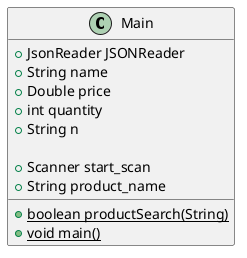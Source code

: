@startuml
'https://plantuml.com/class-diagram

class Main

class Main {
    +JsonReader JSONReader
    +String name
    +Double price
    +int quantity
    +String n

    +Scanner start_scan
    +String product_name
    {static} +boolean productSearch(String)
    {static} +void main()
}

@enduml
